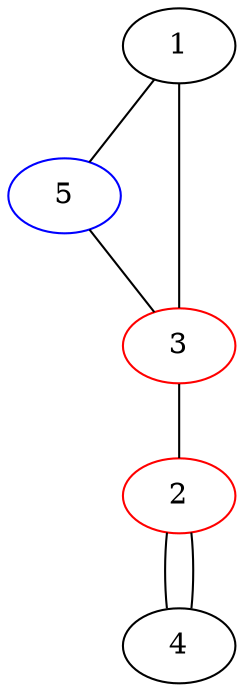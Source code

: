 graph {
  1 -- 5
  1 -- 3 [weight=2];
  3 -- 2;
  2 -- 4 -- 2;
  5 -- 3;
  2 [color="red"];
  3 [color="red"];
  5 [color="blue"];

}
